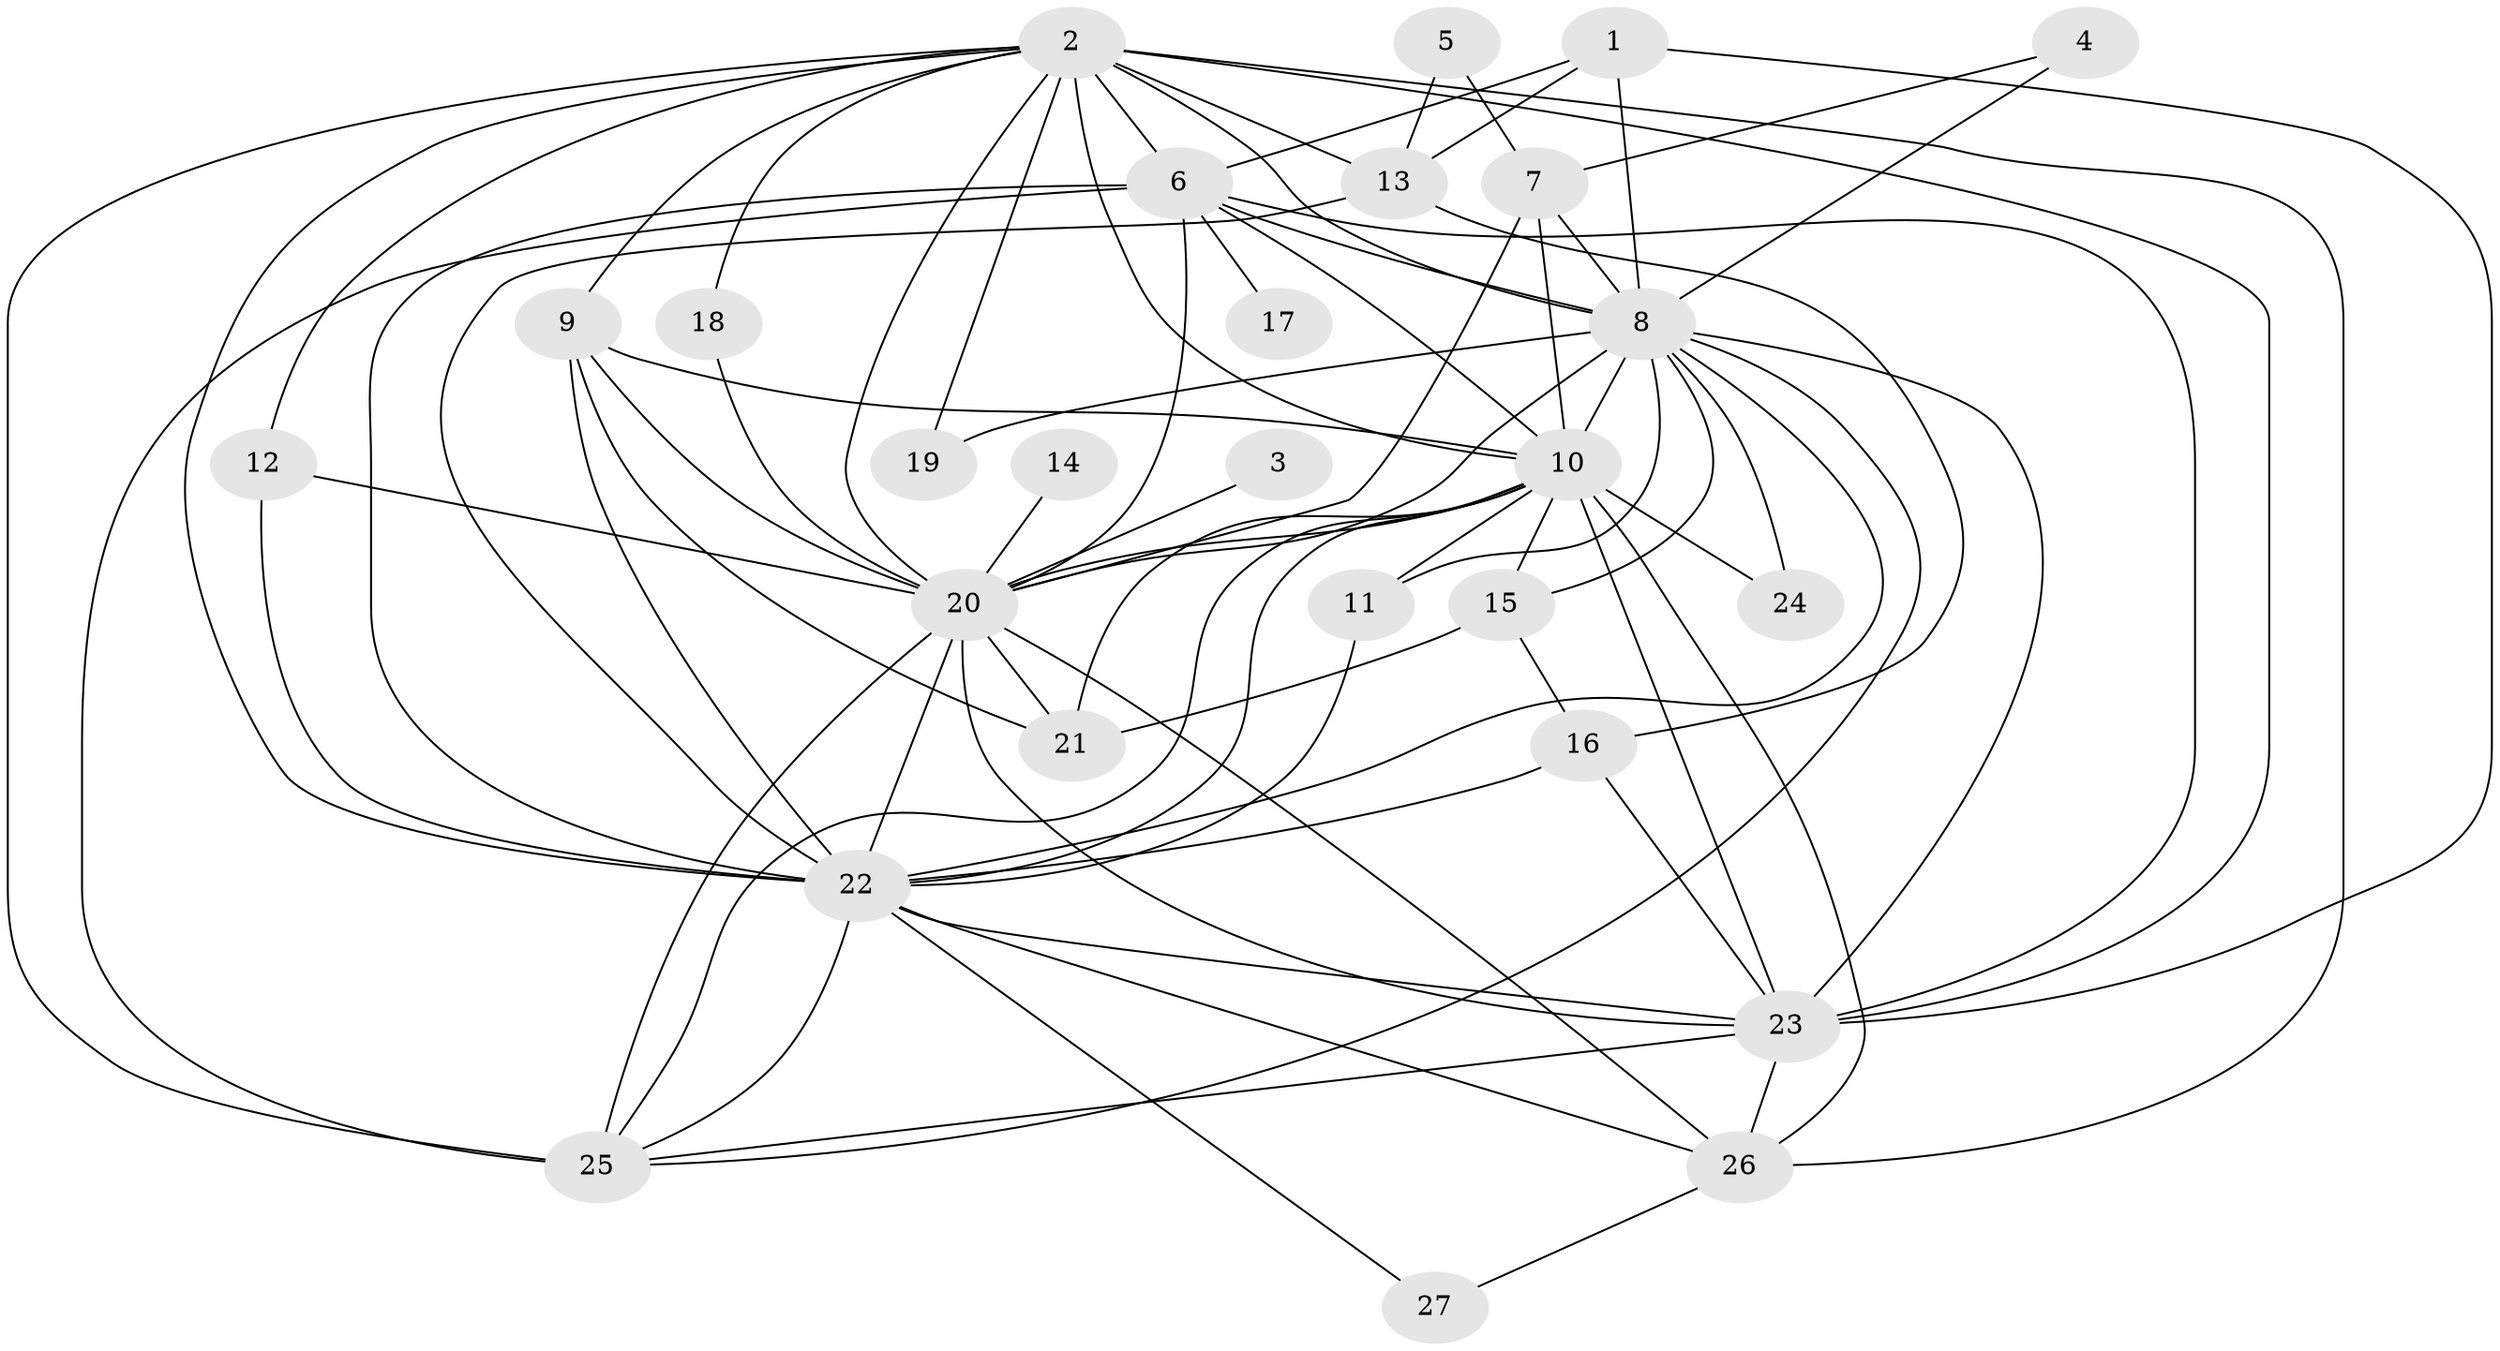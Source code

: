 // original degree distribution, {10: 0.018518518518518517, 13: 0.037037037037037035, 14: 0.018518518518518517, 12: 0.018518518518518517, 23: 0.018518518518518517, 18: 0.037037037037037035, 17: 0.018518518518518517, 15: 0.018518518518518517, 4: 0.05555555555555555, 3: 0.1111111111111111, 2: 0.5740740740740741, 5: 0.05555555555555555, 6: 0.018518518518518517}
// Generated by graph-tools (version 1.1) at 2025/25/03/09/25 03:25:51]
// undirected, 27 vertices, 77 edges
graph export_dot {
graph [start="1"]
  node [color=gray90,style=filled];
  1;
  2;
  3;
  4;
  5;
  6;
  7;
  8;
  9;
  10;
  11;
  12;
  13;
  14;
  15;
  16;
  17;
  18;
  19;
  20;
  21;
  22;
  23;
  24;
  25;
  26;
  27;
  1 -- 6 [weight=1.0];
  1 -- 8 [weight=1.0];
  1 -- 13 [weight=1.0];
  1 -- 23 [weight=1.0];
  2 -- 6 [weight=3.0];
  2 -- 8 [weight=4.0];
  2 -- 9 [weight=1.0];
  2 -- 10 [weight=3.0];
  2 -- 12 [weight=1.0];
  2 -- 13 [weight=1.0];
  2 -- 18 [weight=1.0];
  2 -- 19 [weight=1.0];
  2 -- 20 [weight=3.0];
  2 -- 22 [weight=3.0];
  2 -- 23 [weight=4.0];
  2 -- 25 [weight=3.0];
  2 -- 26 [weight=1.0];
  3 -- 20 [weight=1.0];
  4 -- 7 [weight=1.0];
  4 -- 8 [weight=1.0];
  5 -- 7 [weight=1.0];
  5 -- 13 [weight=1.0];
  6 -- 8 [weight=1.0];
  6 -- 10 [weight=1.0];
  6 -- 17 [weight=1.0];
  6 -- 20 [weight=2.0];
  6 -- 22 [weight=1.0];
  6 -- 23 [weight=1.0];
  6 -- 25 [weight=1.0];
  7 -- 8 [weight=1.0];
  7 -- 10 [weight=1.0];
  7 -- 20 [weight=2.0];
  8 -- 10 [weight=2.0];
  8 -- 11 [weight=1.0];
  8 -- 15 [weight=1.0];
  8 -- 19 [weight=1.0];
  8 -- 20 [weight=1.0];
  8 -- 22 [weight=1.0];
  8 -- 23 [weight=1.0];
  8 -- 24 [weight=1.0];
  8 -- 25 [weight=1.0];
  9 -- 10 [weight=1.0];
  9 -- 20 [weight=1.0];
  9 -- 21 [weight=1.0];
  9 -- 22 [weight=1.0];
  10 -- 11 [weight=1.0];
  10 -- 15 [weight=1.0];
  10 -- 20 [weight=1.0];
  10 -- 21 [weight=1.0];
  10 -- 22 [weight=1.0];
  10 -- 23 [weight=1.0];
  10 -- 24 [weight=1.0];
  10 -- 25 [weight=2.0];
  10 -- 26 [weight=1.0];
  11 -- 22 [weight=1.0];
  12 -- 20 [weight=1.0];
  12 -- 22 [weight=1.0];
  13 -- 16 [weight=1.0];
  13 -- 22 [weight=1.0];
  14 -- 20 [weight=1.0];
  15 -- 16 [weight=1.0];
  15 -- 21 [weight=1.0];
  16 -- 22 [weight=1.0];
  16 -- 23 [weight=1.0];
  18 -- 20 [weight=1.0];
  20 -- 21 [weight=1.0];
  20 -- 22 [weight=1.0];
  20 -- 23 [weight=2.0];
  20 -- 25 [weight=2.0];
  20 -- 26 [weight=1.0];
  22 -- 23 [weight=1.0];
  22 -- 25 [weight=2.0];
  22 -- 26 [weight=1.0];
  22 -- 27 [weight=1.0];
  23 -- 25 [weight=1.0];
  23 -- 26 [weight=1.0];
  26 -- 27 [weight=1.0];
}
